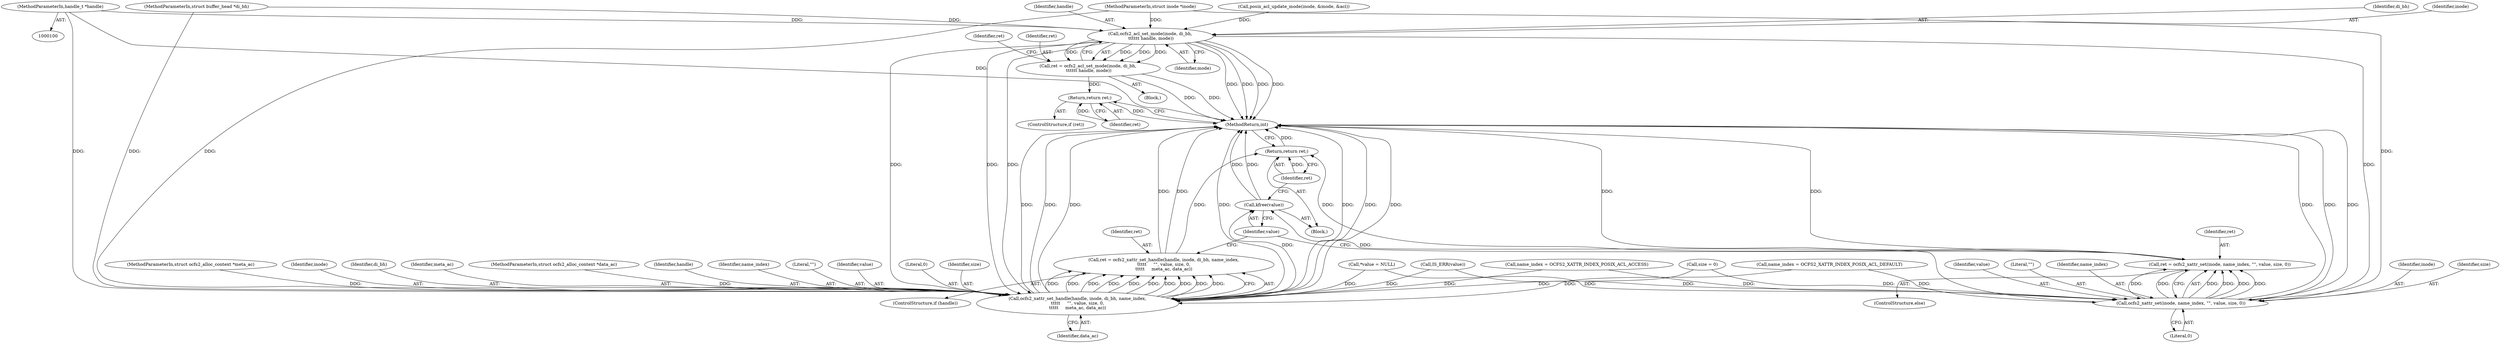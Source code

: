 digraph "0_linux_073931017b49d9458aa351605b43a7e34598caef_9@pointer" {
"1000101" [label="(MethodParameterIn,handle_t *handle)"];
"1000152" [label="(Call,ocfs2_acl_set_mode(inode, di_bh,\n \t\t\t\t\t\t handle, mode))"];
"1000150" [label="(Call,ret = ocfs2_acl_set_mode(inode, di_bh,\n \t\t\t\t\t\t handle, mode))"];
"1000159" [label="(Return,return ret;)"];
"1000204" [label="(Call,ocfs2_xattr_set_handle(handle, inode, di_bh, name_index,\n\t\t\t\t\t     \"\", value, size, 0,\n\t\t\t\t\t     meta_ac, data_ac))"];
"1000202" [label="(Call,ret = ocfs2_xattr_set_handle(handle, inode, di_bh, name_index,\n\t\t\t\t\t     \"\", value, size, 0,\n\t\t\t\t\t     meta_ac, data_ac))"];
"1000227" [label="(Return,return ret;)"];
"1000225" [label="(Call,kfree(value))"];
"1000218" [label="(Call,ocfs2_xattr_set(inode, name_index, \"\", value, size, 0))"];
"1000216" [label="(Call,ret = ocfs2_xattr_set(inode, name_index, \"\", value, size, 0))"];
"1000140" [label="(Call,posix_acl_update_mode(inode, &mode, &acl))"];
"1000106" [label="(MethodParameterIn,struct ocfs2_alloc_context *meta_ac)"];
"1000219" [label="(Identifier,inode)"];
"1000223" [label="(Identifier,size)"];
"1000229" [label="(MethodReturn,int)"];
"1000227" [label="(Return,return ret;)"];
"1000200" [label="(ControlStructure,if (handle))"];
"1000222" [label="(Identifier,value)"];
"1000101" [label="(MethodParameterIn,handle_t *handle)"];
"1000152" [label="(Call,ocfs2_acl_set_mode(inode, di_bh,\n \t\t\t\t\t\t handle, mode))"];
"1000218" [label="(Call,ocfs2_xattr_set(inode, name_index, \"\", value, size, 0))"];
"1000214" [label="(Identifier,data_ac)"];
"1000111" [label="(Call,*value = NULL)"];
"1000206" [label="(Identifier,inode)"];
"1000160" [label="(Identifier,ret)"];
"1000207" [label="(Identifier,di_bh)"];
"1000213" [label="(Identifier,meta_ac)"];
"1000107" [label="(MethodParameterIn,struct ocfs2_alloc_context *data_ac)"];
"1000205" [label="(Identifier,handle)"];
"1000158" [label="(Identifier,ret)"];
"1000108" [label="(Block,)"];
"1000225" [label="(Call,kfree(value))"];
"1000224" [label="(Literal,0)"];
"1000221" [label="(Literal,\"\")"];
"1000208" [label="(Identifier,name_index)"];
"1000154" [label="(Identifier,di_bh)"];
"1000209" [label="(Literal,\"\")"];
"1000103" [label="(MethodParameterIn,struct buffer_head *di_bh)"];
"1000151" [label="(Identifier,ret)"];
"1000203" [label="(Identifier,ret)"];
"1000226" [label="(Identifier,value)"];
"1000210" [label="(Identifier,value)"];
"1000193" [label="(Call,IS_ERR(value))"];
"1000150" [label="(Call,ret = ocfs2_acl_set_mode(inode, di_bh,\n \t\t\t\t\t\t handle, mode))"];
"1000136" [label="(Block,)"];
"1000131" [label="(Call,name_index = OCFS2_XATTR_INDEX_POSIX_ACL_ACCESS)"];
"1000215" [label="(ControlStructure,else)"];
"1000115" [label="(Call,size = 0)"];
"1000212" [label="(Literal,0)"];
"1000202" [label="(Call,ret = ocfs2_xattr_set_handle(handle, inode, di_bh, name_index,\n\t\t\t\t\t     \"\", value, size, 0,\n\t\t\t\t\t     meta_ac, data_ac))"];
"1000153" [label="(Identifier,inode)"];
"1000217" [label="(Identifier,ret)"];
"1000155" [label="(Identifier,handle)"];
"1000102" [label="(MethodParameterIn,struct inode *inode)"];
"1000204" [label="(Call,ocfs2_xattr_set_handle(handle, inode, di_bh, name_index,\n\t\t\t\t\t     \"\", value, size, 0,\n\t\t\t\t\t     meta_ac, data_ac))"];
"1000216" [label="(Call,ret = ocfs2_xattr_set(inode, name_index, \"\", value, size, 0))"];
"1000220" [label="(Identifier,name_index)"];
"1000157" [label="(ControlStructure,if (ret))"];
"1000228" [label="(Identifier,ret)"];
"1000156" [label="(Identifier,mode)"];
"1000159" [label="(Return,return ret;)"];
"1000211" [label="(Identifier,size)"];
"1000163" [label="(Call,name_index = OCFS2_XATTR_INDEX_POSIX_ACL_DEFAULT)"];
"1000101" -> "1000100"  [label="AST: "];
"1000101" -> "1000229"  [label="DDG: "];
"1000101" -> "1000152"  [label="DDG: "];
"1000101" -> "1000204"  [label="DDG: "];
"1000152" -> "1000150"  [label="AST: "];
"1000152" -> "1000156"  [label="CFG: "];
"1000153" -> "1000152"  [label="AST: "];
"1000154" -> "1000152"  [label="AST: "];
"1000155" -> "1000152"  [label="AST: "];
"1000156" -> "1000152"  [label="AST: "];
"1000150" -> "1000152"  [label="CFG: "];
"1000152" -> "1000229"  [label="DDG: "];
"1000152" -> "1000229"  [label="DDG: "];
"1000152" -> "1000229"  [label="DDG: "];
"1000152" -> "1000229"  [label="DDG: "];
"1000152" -> "1000150"  [label="DDG: "];
"1000152" -> "1000150"  [label="DDG: "];
"1000152" -> "1000150"  [label="DDG: "];
"1000152" -> "1000150"  [label="DDG: "];
"1000140" -> "1000152"  [label="DDG: "];
"1000102" -> "1000152"  [label="DDG: "];
"1000103" -> "1000152"  [label="DDG: "];
"1000152" -> "1000204"  [label="DDG: "];
"1000152" -> "1000204"  [label="DDG: "];
"1000152" -> "1000204"  [label="DDG: "];
"1000152" -> "1000218"  [label="DDG: "];
"1000150" -> "1000136"  [label="AST: "];
"1000151" -> "1000150"  [label="AST: "];
"1000158" -> "1000150"  [label="CFG: "];
"1000150" -> "1000229"  [label="DDG: "];
"1000150" -> "1000229"  [label="DDG: "];
"1000150" -> "1000159"  [label="DDG: "];
"1000159" -> "1000157"  [label="AST: "];
"1000159" -> "1000160"  [label="CFG: "];
"1000160" -> "1000159"  [label="AST: "];
"1000229" -> "1000159"  [label="CFG: "];
"1000159" -> "1000229"  [label="DDG: "];
"1000160" -> "1000159"  [label="DDG: "];
"1000204" -> "1000202"  [label="AST: "];
"1000204" -> "1000214"  [label="CFG: "];
"1000205" -> "1000204"  [label="AST: "];
"1000206" -> "1000204"  [label="AST: "];
"1000207" -> "1000204"  [label="AST: "];
"1000208" -> "1000204"  [label="AST: "];
"1000209" -> "1000204"  [label="AST: "];
"1000210" -> "1000204"  [label="AST: "];
"1000211" -> "1000204"  [label="AST: "];
"1000212" -> "1000204"  [label="AST: "];
"1000213" -> "1000204"  [label="AST: "];
"1000214" -> "1000204"  [label="AST: "];
"1000202" -> "1000204"  [label="CFG: "];
"1000204" -> "1000229"  [label="DDG: "];
"1000204" -> "1000229"  [label="DDG: "];
"1000204" -> "1000229"  [label="DDG: "];
"1000204" -> "1000229"  [label="DDG: "];
"1000204" -> "1000229"  [label="DDG: "];
"1000204" -> "1000229"  [label="DDG: "];
"1000204" -> "1000229"  [label="DDG: "];
"1000204" -> "1000202"  [label="DDG: "];
"1000204" -> "1000202"  [label="DDG: "];
"1000204" -> "1000202"  [label="DDG: "];
"1000204" -> "1000202"  [label="DDG: "];
"1000204" -> "1000202"  [label="DDG: "];
"1000204" -> "1000202"  [label="DDG: "];
"1000204" -> "1000202"  [label="DDG: "];
"1000204" -> "1000202"  [label="DDG: "];
"1000204" -> "1000202"  [label="DDG: "];
"1000204" -> "1000202"  [label="DDG: "];
"1000102" -> "1000204"  [label="DDG: "];
"1000103" -> "1000204"  [label="DDG: "];
"1000163" -> "1000204"  [label="DDG: "];
"1000131" -> "1000204"  [label="DDG: "];
"1000193" -> "1000204"  [label="DDG: "];
"1000111" -> "1000204"  [label="DDG: "];
"1000115" -> "1000204"  [label="DDG: "];
"1000106" -> "1000204"  [label="DDG: "];
"1000107" -> "1000204"  [label="DDG: "];
"1000204" -> "1000225"  [label="DDG: "];
"1000202" -> "1000200"  [label="AST: "];
"1000203" -> "1000202"  [label="AST: "];
"1000226" -> "1000202"  [label="CFG: "];
"1000202" -> "1000229"  [label="DDG: "];
"1000202" -> "1000229"  [label="DDG: "];
"1000202" -> "1000227"  [label="DDG: "];
"1000227" -> "1000108"  [label="AST: "];
"1000227" -> "1000228"  [label="CFG: "];
"1000228" -> "1000227"  [label="AST: "];
"1000229" -> "1000227"  [label="CFG: "];
"1000227" -> "1000229"  [label="DDG: "];
"1000228" -> "1000227"  [label="DDG: "];
"1000216" -> "1000227"  [label="DDG: "];
"1000225" -> "1000108"  [label="AST: "];
"1000225" -> "1000226"  [label="CFG: "];
"1000226" -> "1000225"  [label="AST: "];
"1000228" -> "1000225"  [label="CFG: "];
"1000225" -> "1000229"  [label="DDG: "];
"1000225" -> "1000229"  [label="DDG: "];
"1000218" -> "1000225"  [label="DDG: "];
"1000218" -> "1000216"  [label="AST: "];
"1000218" -> "1000224"  [label="CFG: "];
"1000219" -> "1000218"  [label="AST: "];
"1000220" -> "1000218"  [label="AST: "];
"1000221" -> "1000218"  [label="AST: "];
"1000222" -> "1000218"  [label="AST: "];
"1000223" -> "1000218"  [label="AST: "];
"1000224" -> "1000218"  [label="AST: "];
"1000216" -> "1000218"  [label="CFG: "];
"1000218" -> "1000229"  [label="DDG: "];
"1000218" -> "1000229"  [label="DDG: "];
"1000218" -> "1000229"  [label="DDG: "];
"1000218" -> "1000216"  [label="DDG: "];
"1000218" -> "1000216"  [label="DDG: "];
"1000218" -> "1000216"  [label="DDG: "];
"1000218" -> "1000216"  [label="DDG: "];
"1000218" -> "1000216"  [label="DDG: "];
"1000218" -> "1000216"  [label="DDG: "];
"1000102" -> "1000218"  [label="DDG: "];
"1000163" -> "1000218"  [label="DDG: "];
"1000131" -> "1000218"  [label="DDG: "];
"1000193" -> "1000218"  [label="DDG: "];
"1000111" -> "1000218"  [label="DDG: "];
"1000115" -> "1000218"  [label="DDG: "];
"1000216" -> "1000215"  [label="AST: "];
"1000217" -> "1000216"  [label="AST: "];
"1000226" -> "1000216"  [label="CFG: "];
"1000216" -> "1000229"  [label="DDG: "];
"1000216" -> "1000229"  [label="DDG: "];
}
